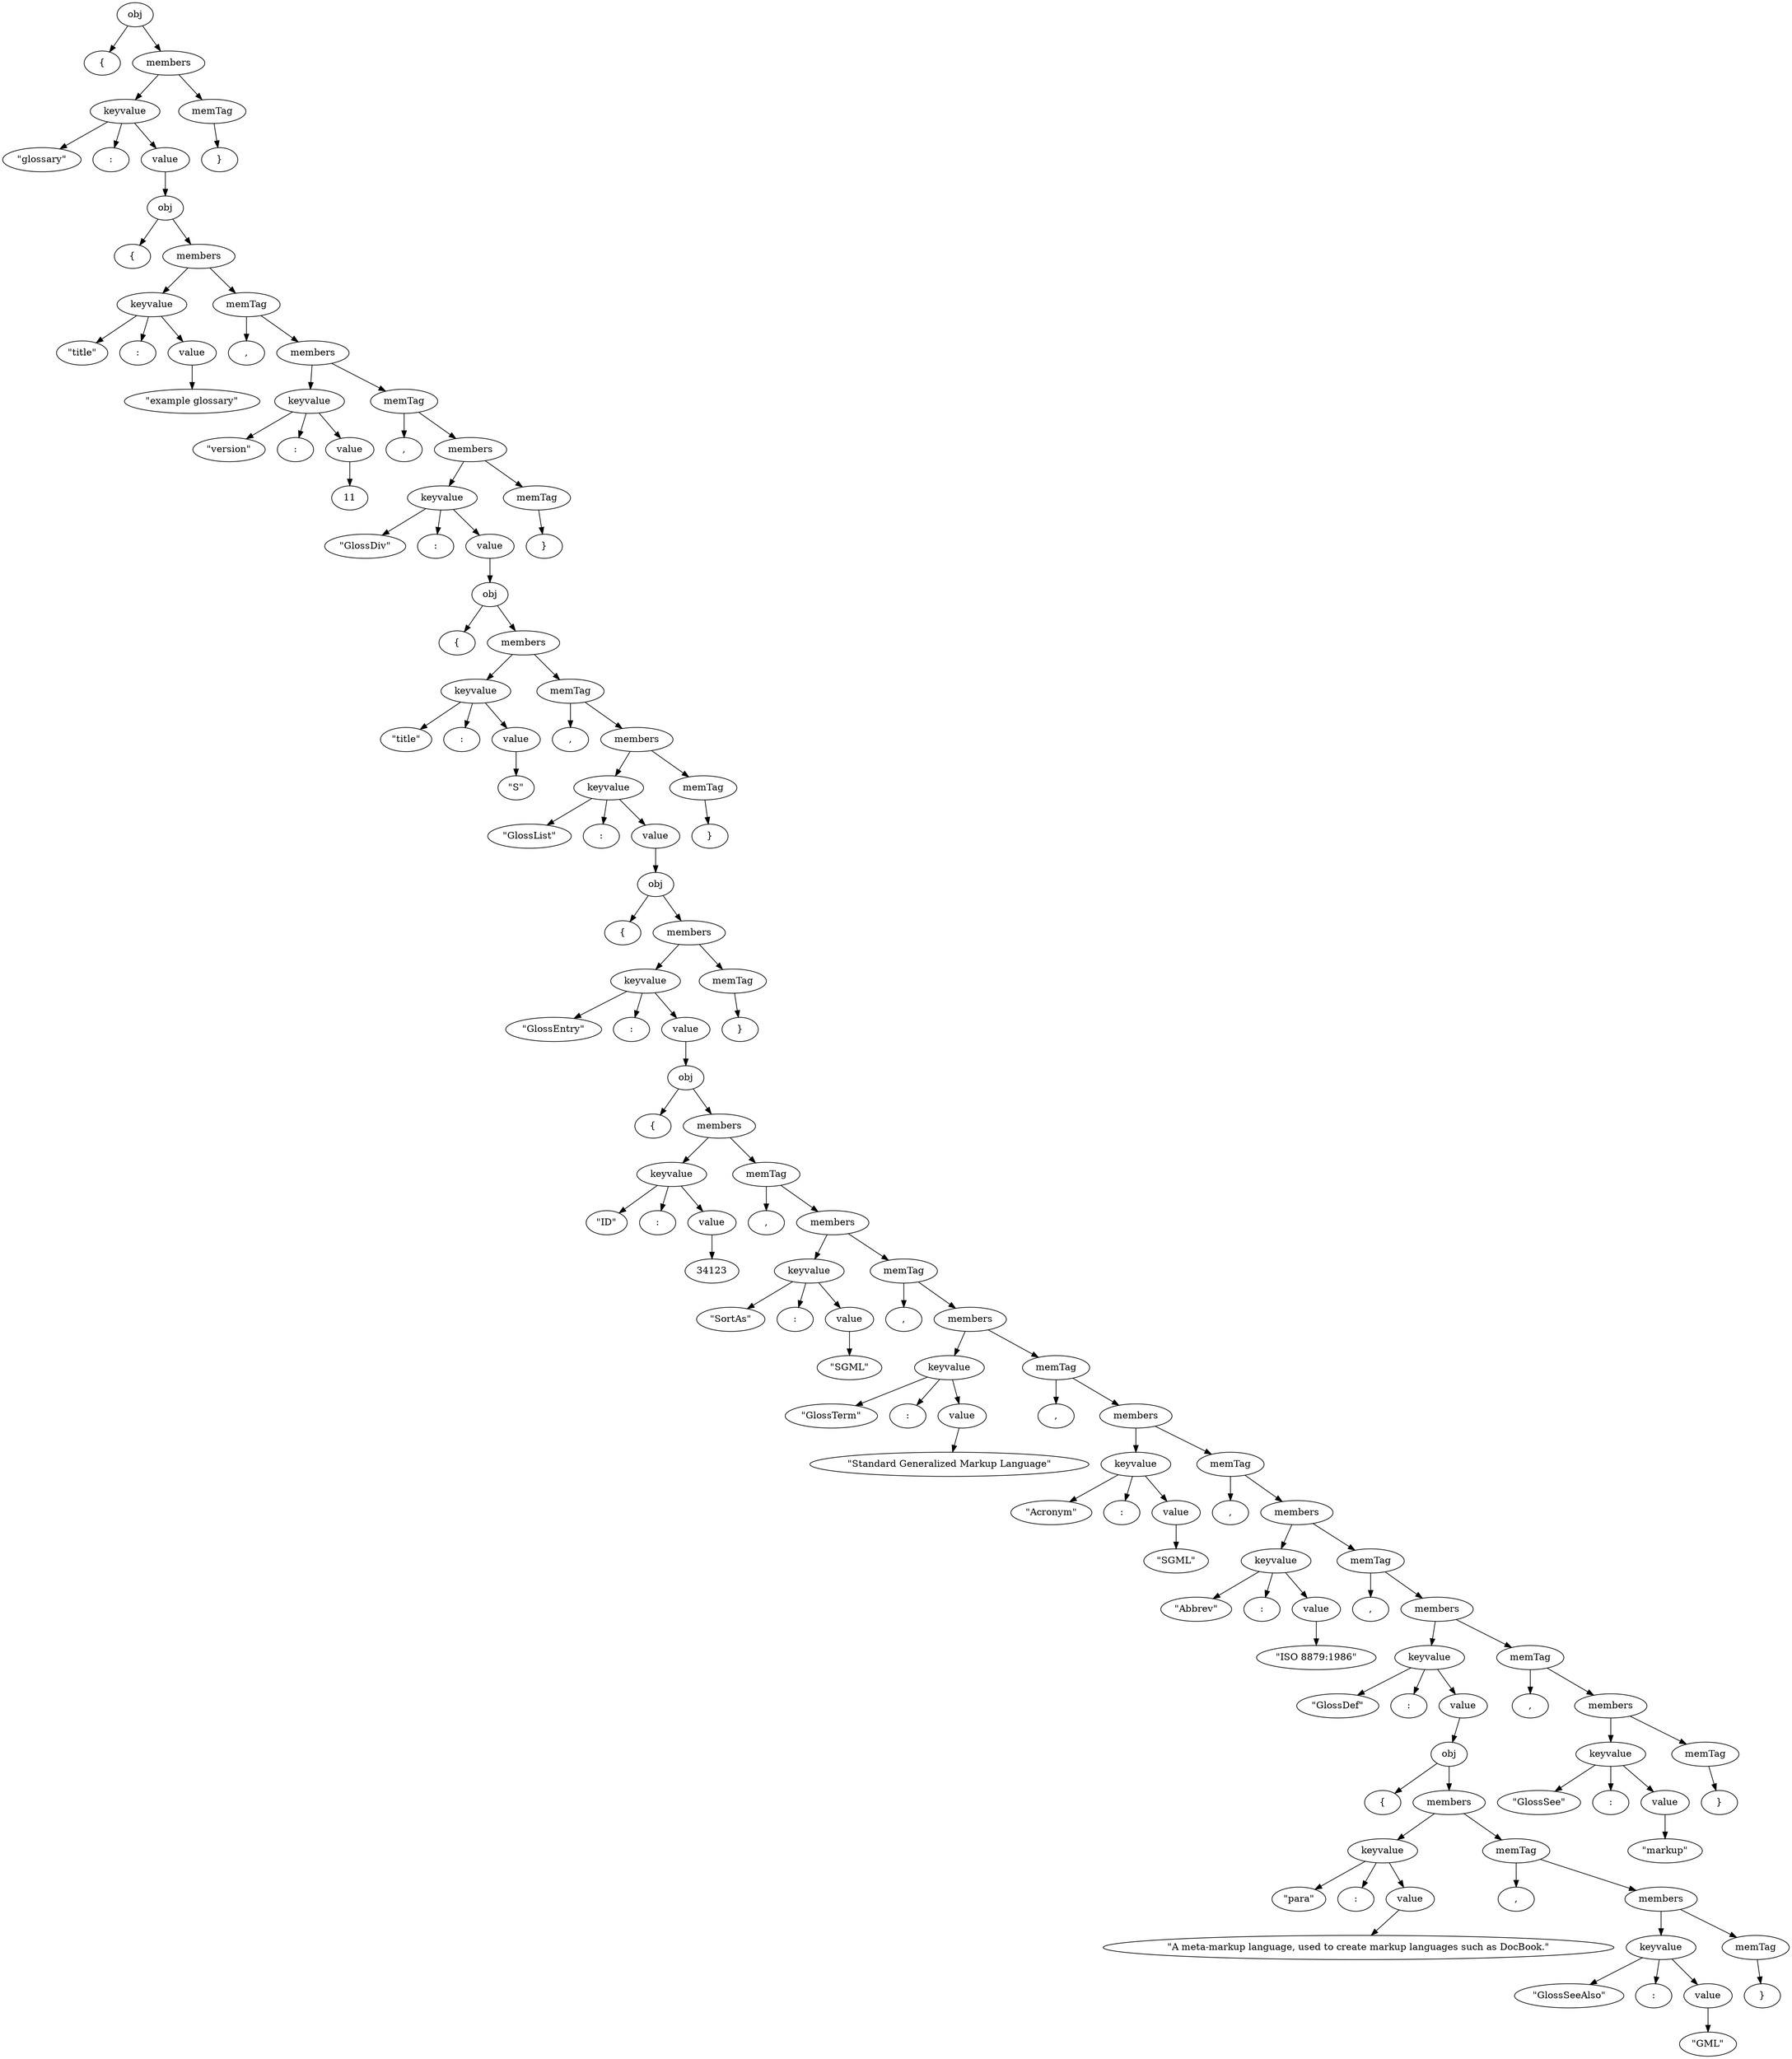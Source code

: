 digraph G {
    0 [label="obj"];
    1 [label="{"];
    2 [label="members"];
    3 [label="keyvalue"];
    4 [label="\"glossary\""];
    5 [label=":"];
    6 [label="value"];
    7 [label="obj"];
    8 [label="{"];
    9 [label="members"];
    10 [label="keyvalue"];
    11 [label="\"title\""];
    12 [label=":"];
    13 [label="value"];
    14 [label="\"example glossary\""];
    15 [label="memTag"];
    16 [label=","];
    17 [label="members"];
    18 [label="keyvalue"];
    19 [label="\"version\""];
    20 [label=":"];
    21 [label="value"];
    22 [label="11"];
    23 [label="memTag"];
    24 [label=","];
    25 [label="members"];
    26 [label="keyvalue"];
    27 [label="\"GlossDiv\""];
    28 [label=":"];
    29 [label="value"];
    30 [label="obj"];
    31 [label="{"];
    32 [label="members"];
    33 [label="keyvalue"];
    34 [label="\"title\""];
    35 [label=":"];
    36 [label="value"];
    37 [label="\"S\""];
    38 [label="memTag"];
    39 [label=","];
    40 [label="members"];
    41 [label="keyvalue"];
    42 [label="\"GlossList\""];
    43 [label=":"];
    44 [label="value"];
    45 [label="obj"];
    46 [label="{"];
    47 [label="members"];
    48 [label="keyvalue"];
    49 [label="\"GlossEntry\""];
    50 [label=":"];
    51 [label="value"];
    52 [label="obj"];
    53 [label="{"];
    54 [label="members"];
    55 [label="keyvalue"];
    56 [label="\"ID\""];
    57 [label=":"];
    58 [label="value"];
    59 [label="34123"];
    60 [label="memTag"];
    61 [label=","];
    62 [label="members"];
    63 [label="keyvalue"];
    64 [label="\"SortAs\""];
    65 [label=":"];
    66 [label="value"];
    67 [label="\"SGML\""];
    68 [label="memTag"];
    69 [label=","];
    70 [label="members"];
    71 [label="keyvalue"];
    72 [label="\"GlossTerm\""];
    73 [label=":"];
    74 [label="value"];
    75 [label="\"Standard Generalized Markup Language\""];
    76 [label="memTag"];
    77 [label=","];
    78 [label="members"];
    79 [label="keyvalue"];
    80 [label="\"Acronym\""];
    81 [label=":"];
    82 [label="value"];
    83 [label="\"SGML\""];
    84 [label="memTag"];
    85 [label=","];
    86 [label="members"];
    87 [label="keyvalue"];
    88 [label="\"Abbrev\""];
    89 [label=":"];
    90 [label="value"];
    91 [label="\"ISO 8879:1986\""];
    92 [label="memTag"];
    93 [label=","];
    94 [label="members"];
    95 [label="keyvalue"];
    96 [label="\"GlossDef\""];
    97 [label=":"];
    98 [label="value"];
    99 [label="obj"];
    100 [label="{"];
    101 [label="members"];
    102 [label="keyvalue"];
    103 [label="\"para\""];
    104 [label=":"];
    105 [label="value"];
    106 [label="\"A meta-markup language, used to create markup languages such as DocBook.\""];
    107 [label="memTag"];
    108 [label=","];
    109 [label="members"];
    110 [label="keyvalue"];
    111 [label="\"GlossSeeAlso\""];
    112 [label=":"];
    113 [label="value"];
    114 [label="\"GML\""];
    115 [label="memTag"];
    116 [label="}"];
    117 [label="memTag"];
    118 [label=","];
    119 [label="members"];
    120 [label="keyvalue"];
    121 [label="\"GlossSee\""];
    122 [label=":"];
    123 [label="value"];
    124 [label="\"markup\""];
    125 [label="memTag"];
    126 [label="}"];
    127 [label="memTag"];
    128 [label="}"];
    129 [label="memTag"];
    130 [label="}"];
    131 [label="memTag"];
    132 [label="}"];
    133 [label="memTag"];
    134 [label="}"];

    13 -> 14;
    10 -> 11;
    10 -> 12;
    10 -> 13;
    21 -> 22;
    18 -> 19;
    18 -> 20;
    18 -> 21;
    36 -> 37;
    33 -> 34;
    33 -> 35;
    33 -> 36;
    58 -> 59;
    55 -> 56;
    55 -> 57;
    55 -> 58;
    66 -> 67;
    63 -> 64;
    63 -> 65;
    63 -> 66;
    74 -> 75;
    71 -> 72;
    71 -> 73;
    71 -> 74;
    82 -> 83;
    79 -> 80;
    79 -> 81;
    79 -> 82;
    90 -> 91;
    87 -> 88;
    87 -> 89;
    87 -> 90;
    105 -> 106;
    102 -> 103;
    102 -> 104;
    102 -> 105;
    113 -> 114;
    110 -> 111;
    110 -> 112;
    110 -> 113;
    115 -> 116;
    109 -> 110;
    109 -> 115;
    107 -> 108;
    107 -> 109;
    101 -> 102;
    101 -> 107;
    99 -> 100;
    99 -> 101;
    98 -> 99;
    95 -> 96;
    95 -> 97;
    95 -> 98;
    123 -> 124;
    120 -> 121;
    120 -> 122;
    120 -> 123;
    125 -> 126;
    119 -> 120;
    119 -> 125;
    117 -> 118;
    117 -> 119;
    94 -> 95;
    94 -> 117;
    92 -> 93;
    92 -> 94;
    86 -> 87;
    86 -> 92;
    84 -> 85;
    84 -> 86;
    78 -> 79;
    78 -> 84;
    76 -> 77;
    76 -> 78;
    70 -> 71;
    70 -> 76;
    68 -> 69;
    68 -> 70;
    62 -> 63;
    62 -> 68;
    60 -> 61;
    60 -> 62;
    54 -> 55;
    54 -> 60;
    52 -> 53;
    52 -> 54;
    51 -> 52;
    48 -> 49;
    48 -> 50;
    48 -> 51;
    127 -> 128;
    47 -> 48;
    47 -> 127;
    45 -> 46;
    45 -> 47;
    44 -> 45;
    41 -> 42;
    41 -> 43;
    41 -> 44;
    129 -> 130;
    40 -> 41;
    40 -> 129;
    38 -> 39;
    38 -> 40;
    32 -> 33;
    32 -> 38;
    30 -> 31;
    30 -> 32;
    29 -> 30;
    26 -> 27;
    26 -> 28;
    26 -> 29;
    131 -> 132;
    25 -> 26;
    25 -> 131;
    23 -> 24;
    23 -> 25;
    17 -> 18;
    17 -> 23;
    15 -> 16;
    15 -> 17;
    9 -> 10;
    9 -> 15;
    7 -> 8;
    7 -> 9;
    6 -> 7;
    3 -> 4;
    3 -> 5;
    3 -> 6;
    133 -> 134;
    2 -> 3;
    2 -> 133;
    0 -> 1;
    0 -> 2;
}
